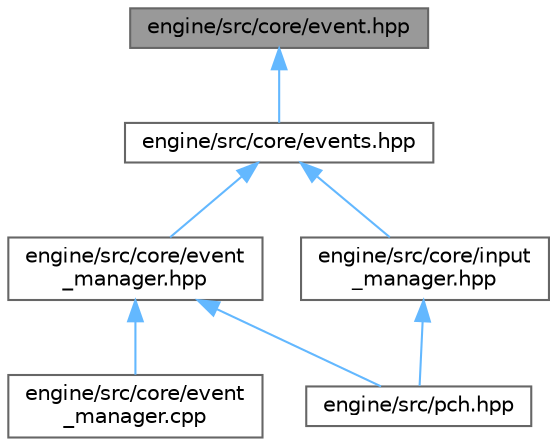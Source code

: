 digraph "engine/src/core/event.hpp"
{
 // LATEX_PDF_SIZE
  bgcolor="transparent";
  edge [fontname=Helvetica,fontsize=10,labelfontname=Helvetica,labelfontsize=10];
  node [fontname=Helvetica,fontsize=10,shape=box,height=0.2,width=0.4];
  Node1 [id="Node000001",label="engine/src/core/event.hpp",height=0.2,width=0.4,color="gray40", fillcolor="grey60", style="filled", fontcolor="black",tooltip=" "];
  Node1 -> Node2 [id="edge19_Node000001_Node000002",dir="back",color="steelblue1",style="solid",tooltip=" "];
  Node2 [id="Node000002",label="engine/src/core/events.hpp",height=0.2,width=0.4,color="grey40", fillcolor="white", style="filled",URL="$events_8hpp.html",tooltip=" "];
  Node2 -> Node3 [id="edge20_Node000002_Node000003",dir="back",color="steelblue1",style="solid",tooltip=" "];
  Node3 [id="Node000003",label="engine/src/core/event\l_manager.hpp",height=0.2,width=0.4,color="grey40", fillcolor="white", style="filled",URL="$event__manager_8hpp.html",tooltip=" "];
  Node3 -> Node4 [id="edge21_Node000003_Node000004",dir="back",color="steelblue1",style="solid",tooltip=" "];
  Node4 [id="Node000004",label="engine/src/core/event\l_manager.cpp",height=0.2,width=0.4,color="grey40", fillcolor="white", style="filled",URL="$event__manager_8cpp.html",tooltip=" "];
  Node3 -> Node5 [id="edge22_Node000003_Node000005",dir="back",color="steelblue1",style="solid",tooltip=" "];
  Node5 [id="Node000005",label="engine/src/pch.hpp",height=0.2,width=0.4,color="grey40", fillcolor="white", style="filled",URL="$pch_8hpp.html",tooltip=" "];
  Node2 -> Node6 [id="edge23_Node000002_Node000006",dir="back",color="steelblue1",style="solid",tooltip=" "];
  Node6 [id="Node000006",label="engine/src/core/input\l_manager.hpp",height=0.2,width=0.4,color="grey40", fillcolor="white", style="filled",URL="$input__manager_8hpp.html",tooltip=" "];
  Node6 -> Node5 [id="edge24_Node000006_Node000005",dir="back",color="steelblue1",style="solid",tooltip=" "];
}
